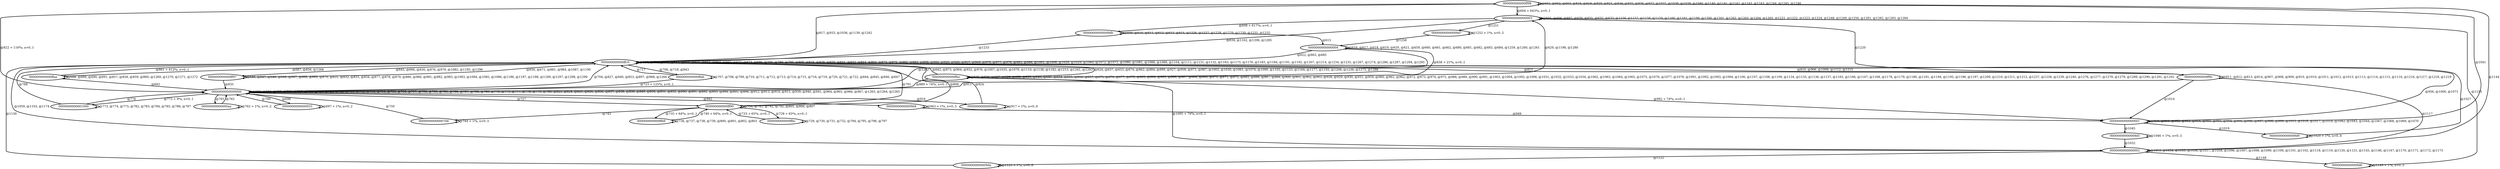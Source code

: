 digraph G {
        node [style=rounded, penwidth=3, fontsize=20, shape=oval];
        "000000000000ff98" -> "000000000000ff98" [label="@601, @602, @603, @818, @819, @820, @821, @934, @935, @936, @937, @1037, @1038, @1039, @1040, @1140, @1141, @1142, @1143, @1243, @1244, @1245, @1246", color=black,arrowsize=1,style=bold,penwidth=3,fontsize=20];
"000000000000ff98" -> "0000000000000003" [label="@604 + 643*n, n=0..1", color=black,arrowsize=1,style=bold,penwidth=3,fontsize=20];
"0000000000000003" -> "0000000000000003" [label="@605, @606, @607, @630, @631, @632, @633, @1156, @1157, @1158, @1159, @1160, @1161, @1199, @1200, @1201, @1202, @1203, @1204, @1205, @1221, @1222, @1223, @1224, @1248, @1249, @1250, @1281, @1282, @1283, @1284", color=black,arrowsize=1,style=bold,penwidth=3,fontsize=20];
"0000000000000003" -> "00000000000009db" [label="@608 + 617*n, n=0..1", color=black,arrowsize=1,style=bold,penwidth=3,fontsize=20];
"00000000000009db" -> "00000000000009db" [label="@609, @610, @611, @612, @613, @614, @1226, @1227, @1228, @1229, @1230, @1231, @1232", color=black,arrowsize=1,style=bold,penwidth=3,fontsize=20];
"00000000000009db" -> "0000000000000004" [label="@615", color=black,arrowsize=1,style=bold,penwidth=3,fontsize=20];
"0000000000000004" -> "0000000000000004" [label="@616, @617, @618, @619, @620, @621, @659, @660, @661, @662, @680, @681, @682, @683, @684, @1259, @1260, @1261", color=black,arrowsize=1,style=bold,penwidth=3,fontsize=20];
"0000000000000004" -> "000000000000ffc0" [label="@622, @663, @685", color=black,arrowsize=1,style=bold,penwidth=3,fontsize=20];
"000000000000ffc0" -> "000000000000ffc0" [label="@623, @635, @636, @643, @644, @651, @652, @664, @665, @672, @673, @686, @705, @789, @790, @809, @816, @828, @829, @841, @842, @854, @855, @874, @875, @882, @883, @898, @905, @925, @926, @957, @969, @970, @977, @978, @985, @986, @1001, @1008, @1028, @1029, @1060, @1072, @1073, @1080, @1081, @1088, @1089, @1104, @1111, @1131, @1132, @1163, @1175, @1176, @1183, @1184, @1191, @1192, @1207, @1214, @1234, @1235, @1267, @1274, @1286, @1287, @1294, @1295", color=black,arrowsize=1,style=bold,penwidth=3,fontsize=20];
"000000000000ffc0" -> "000000000000ffac" [label="@624, @637, @653, @674, @862, @884, @899, @927, @958, @971, @987, @1002, @1030, @1061, @1074, @1090, @1105, @1133, @1164, @1177, @1193, @1208, @1236, @1275, @1288", color=black,arrowsize=1,style=bold,penwidth=3,fontsize=20];
"000000000000ffac" -> "000000000000ffac" [label="@625, @626, @627, @628, @638, @639, @640, @641, @654, @655, @656, @657, @675, @676, @677, @678, @863, @864, @865, @866, @867, @868, @869, @870, @871, @872, @885, @886, @887, @888, @900, @901, @902, @903, @928, @929, @930, @931, @959, @960, @961, @962, @972, @973, @974, @975, @988, @989, @990, @991, @1003, @1004, @1005, @1006, @1031, @1032, @1033, @1034, @1062, @1063, @1064, @1065, @1075, @1076, @1077, @1078, @1091, @1092, @1093, @1094, @1106, @1107, @1108, @1109, @1134, @1135, @1136, @1137, @1165, @1166, @1167, @1168, @1178, @1179, @1180, @1181, @1194, @1195, @1196, @1197, @1209, @1210, @1211, @1212, @1237, @1238, @1239, @1240, @1276, @1277, @1278, @1279, @1289, @1290, @1291, @1292", color=black,arrowsize=1,style=bold,penwidth=3,fontsize=20];
"000000000000ffac" -> "0000000000000003" [label="@629, @1198, @1280", color=black,arrowsize=1,style=bold,penwidth=3,fontsize=20];
"0000000000000003" -> "000000000000ffc0" [label="@634, @1162, @1206, @1285", color=black,arrowsize=1,style=bold,penwidth=3,fontsize=20];
"000000000000ffac" -> "000000000000ffc0" [label="@642, @873, @904, @932, @976, @1007, @1035, @1079, @1110, @1138, @1182, @1213, @1241, @1293", color=black,arrowsize=1,style=bold,penwidth=3,fontsize=20];
"000000000000ffc0" -> "000000000000ff97" [label="@645, @666, @830, @876, @979, @1082, @1185, @1296", color=black,arrowsize=1,style=bold,penwidth=3,fontsize=20];
"000000000000ff97" -> "000000000000ff97" [label="@646, @647, @648, @649, @667, @668, @669, @670, @831, @832, @833, @834, @877, @878, @879, @880, @980, @981, @982, @983, @1083, @1084, @1085, @1086, @1186, @1187, @1188, @1189, @1297, @1298, @1299", color=black,arrowsize=1,style=bold,penwidth=3,fontsize=20];
"000000000000ff97" -> "000000000000ffc0" [label="@650, @671, @881, @984, @1087, @1190", color=black,arrowsize=1,style=bold,penwidth=3,fontsize=20];
"000000000000ffac" -> "0000000000000004" [label="@658 + 21*n, n=0..1", color=black,arrowsize=1,style=bold,penwidth=3,fontsize=20];
"000000000000ffc0" -> "000000000000ffaa" [label="@687, @856, @1268", color=black,arrowsize=1,style=bold,penwidth=3,fontsize=20];
"000000000000ffaa" -> "000000000000ffaa" [label="@688, @689, @690, @691, @857, @858, @859, @860, @1269, @1270, @1271, @1272", color=black,arrowsize=1,style=bold,penwidth=3,fontsize=20];
"000000000000ffaa" -> "0000000000000000" [label="@692", color=black,arrowsize=1,style=bold,penwidth=3,fontsize=20];
"0000000000000000" -> "0000000000000000" [label="@693, @694, @695, @701, @702, @703, @724, @725, @726, @751, @752, @753, @754, @755, @756, @757, @758, @759, @760, @766, @767, @768, @769, @770, @771, @777, @778, @779, @780, @823, @824, @825, @826, @836, @837, @838, @839, @849, @850, @851, @852, @890, @891, @892, @893, @894, @895, @896, @912, @913, @914, @915, @939, @940, @941, @964, @965, @966, @967, @1263, @1264, @1265", color=black,arrowsize=1,style=bold,penwidth=3,fontsize=20];
"0000000000000000" -> "0000000000000055" [label="@696", color=black,arrowsize=1,style=bold,penwidth=3,fontsize=20];
"0000000000000055" -> "0000000000000055" [label="@697 + 1*n, n=0..2", color=black,arrowsize=1,style=bold,penwidth=3,fontsize=20];
"0000000000000055" -> "0000000000000000" [label="@700", color=black,arrowsize=1,style=bold,penwidth=3,fontsize=20];
"0000000000000000" -> "000000000000ffc0" [label="@704, @827, @840, @853, @897, @968, @1266", color=black,arrowsize=1,style=bold,penwidth=3,fontsize=20];
"000000000000ffc0" -> "000000000000ffab" [label="@706, @718, @843", color=black,arrowsize=1,style=bold,penwidth=3,fontsize=20];
"000000000000ffab" -> "000000000000ffab" [label="@707, @708, @709, @710, @711, @712, @713, @714, @715, @716, @719, @720, @721, @722, @844, @845, @846, @847", color=black,arrowsize=1,style=bold,penwidth=3,fontsize=20];
"000000000000ffab" -> "000000000000ffc0" [label="@717", color=black,arrowsize=1,style=bold,penwidth=3,fontsize=20];
"000000000000ffab" -> "0000000000000000" [label="@723 + 125*n, n=0..1", color=black,arrowsize=1,style=bold,penwidth=3,fontsize=20];
"0000000000000000" -> "000000000000ff90" [label="@727", color=black,arrowsize=1,style=bold,penwidth=3,fontsize=20];
"000000000000ff90" -> "000000000000ffbc" [label="@728 + 65*n, n=0..1", color=black,arrowsize=1,style=bold,penwidth=3,fontsize=20];
"000000000000ffbc" -> "000000000000ffbc" [label="@729, @730, @731, @732, @794, @795, @796, @797", color=black,arrowsize=1,style=bold,penwidth=3,fontsize=20];
"000000000000ffbc" -> "000000000000ff90" [label="@733 + 65*n, n=0..1", color=black,arrowsize=1,style=bold,penwidth=3,fontsize=20];
"000000000000ff90" -> "000000000000ff90" [label="@734, @741, @742, @792, @805, @806, @807", color=black,arrowsize=1,style=bold,penwidth=3,fontsize=20];
"000000000000ff90" -> "000000000000ffb8" [label="@735 + 64*n, n=0..1", color=black,arrowsize=1,style=bold,penwidth=3,fontsize=20];
"000000000000ffb8" -> "000000000000ffb8" [label="@736, @737, @738, @739, @800, @801, @802, @803", color=black,arrowsize=1,style=bold,penwidth=3,fontsize=20];
"000000000000ffb8" -> "000000000000ff90" [label="@740 + 64*n, n=0..1", color=black,arrowsize=1,style=bold,penwidth=3,fontsize=20];
"000000000000ff90" -> "00000000000007d4" [label="@743", color=black,arrowsize=1,style=bold,penwidth=3,fontsize=20];
"00000000000007d4" -> "00000000000007d4" [label="@744 + 1*n, n=0..5", color=black,arrowsize=1,style=bold,penwidth=3,fontsize=20];
"00000000000007d4" -> "0000000000000000" [label="@750", color=black,arrowsize=1,style=bold,penwidth=3,fontsize=20];
"0000000000000000" -> "00000000000000aa" [label="@761", color=black,arrowsize=1,style=bold,penwidth=3,fontsize=20];
"00000000000000aa" -> "00000000000000aa" [label="@762 + 1*n, n=0..2", color=black,arrowsize=1,style=bold,penwidth=3,fontsize=20];
"00000000000000aa" -> "0000000000000000" [label="@765", color=black,arrowsize=1,style=bold,penwidth=3,fontsize=20];
"0000000000000000" -> "0000000000001000" [label="@772 + 9*n, n=0..1", color=black,arrowsize=1,style=bold,penwidth=3,fontsize=20];
"0000000000001000" -> "0000000000001000" [label="@773, @774, @775, @782, @783, @784, @785, @786, @787", color=black,arrowsize=1,style=bold,penwidth=3,fontsize=20];
"0000000000001000" -> "0000000000000000" [label="@776", color=black,arrowsize=1,style=bold,penwidth=3,fontsize=20];
"0000000000001000" -> "000000000000ffc0" [label="@788", color=black,arrowsize=1,style=bold,penwidth=3,fontsize=20];
"000000000000ffc0" -> "000000000000ff90" [label="@791", color=black,arrowsize=1,style=bold,penwidth=3,fontsize=20];
"000000000000ff90" -> "000000000000ffc0" [label="@808", color=black,arrowsize=1,style=bold,penwidth=3,fontsize=20];
"000000000000ffc0" -> "000000000000ff9c" [label="@810, @906, @1009, @1112, @1215", color=black,arrowsize=1,style=bold,penwidth=3,fontsize=20];
"000000000000ff9c" -> "000000000000ff9c" [label="@811, @812, @813, @814, @907, @908, @909, @910, @1010, @1011, @1012, @1013, @1113, @1114, @1115, @1116, @1216, @1217, @1218, @1219", color=black,arrowsize=1,style=bold,penwidth=3,fontsize=20];
"000000000000ff9c" -> "000000000000ffc0" [label="@815", color=black,arrowsize=1,style=bold,penwidth=3,fontsize=20];
"000000000000ffc0" -> "000000000000ff98" [label="@817, @933, @1036, @1139, @1242", color=black,arrowsize=1,style=bold,penwidth=3,fontsize=20];
"000000000000ff98" -> "0000000000000000" [label="@822 + 116*n, n=0..1", color=black,arrowsize=1,style=bold,penwidth=3,fontsize=20];
"000000000000ff97" -> "0000000000000000" [label="@835", color=black,arrowsize=1,style=bold,penwidth=3,fontsize=20];
"000000000000ffaa" -> "000000000000ffc0" [label="@861 + 412*n, n=0..1", color=black,arrowsize=1,style=bold,penwidth=3,fontsize=20];
"000000000000ffac" -> "0000000000000000" [label="@889 + 74*n, n=0..1", color=black,arrowsize=1,style=bold,penwidth=3,fontsize=20];
"000000000000ff9c" -> "0000000000000000" [label="@911", color=black,arrowsize=1,style=bold,penwidth=3,fontsize=20];
"0000000000000000" -> "00000000000009d8" [label="@916", color=black,arrowsize=1,style=bold,penwidth=3,fontsize=20];
"00000000000009d8" -> "00000000000009d8" [label="@917 + 1*n, n=0..6", color=black,arrowsize=1,style=bold,penwidth=3,fontsize=20];
"00000000000009d8" -> "000000000000ffc0" [label="@924", color=black,arrowsize=1,style=bold,penwidth=3,fontsize=20];
"0000000000000000" -> "00000000000009d4" [label="@942", color=black,arrowsize=1,style=bold,penwidth=3,fontsize=20];
"00000000000009d4" -> "00000000000009d4" [label="@943 + 1*n, n=0..5", color=black,arrowsize=1,style=bold,penwidth=3,fontsize=20];
"00000000000009d4" -> "0000000000000001" [label="@949", color=black,arrowsize=1,style=bold,penwidth=3,fontsize=20];
"0000000000000001" -> "0000000000000001" [label="@950, @951, @952, @953, @954, @955, @993, @994, @995, @996, @997, @998, @999, @1015, @1016, @1017, @1018, @1042, @1043, @1044, @1067, @1068, @1069, @1070", color=black,arrowsize=1,style=bold,penwidth=3,fontsize=20];
"0000000000000001" -> "000000000000ffc0" [label="@956, @1000, @1071", color=black,arrowsize=1,style=bold,penwidth=3,fontsize=20];
"000000000000ffac" -> "0000000000000001" [label="@992 + 74*n, n=0..1", color=black,arrowsize=1,style=bold,penwidth=3,fontsize=20];
"000000000000ff9c" -> "0000000000000001" [label="@1014", color=black,arrowsize=1,style=bold,penwidth=3,fontsize=20];
"0000000000000001" -> "00000000000009d9" [label="@1019", color=black,arrowsize=1,style=bold,penwidth=3,fontsize=20];
"00000000000009d9" -> "00000000000009d9" [label="@1020 + 1*n, n=0..6", color=black,arrowsize=1,style=bold,penwidth=3,fontsize=20];
"00000000000009d9" -> "000000000000ffc0" [label="@1027", color=black,arrowsize=1,style=bold,penwidth=3,fontsize=20];
"000000000000ff98" -> "0000000000000001" [label="@1041", color=black,arrowsize=1,style=bold,penwidth=3,fontsize=20];
"0000000000000001" -> "00000000000009d5" [label="@1045", color=black,arrowsize=1,style=bold,penwidth=3,fontsize=20];
"00000000000009d5" -> "00000000000009d5" [label="@1046 + 1*n, n=0..5", color=black,arrowsize=1,style=bold,penwidth=3,fontsize=20];
"00000000000009d5" -> "0000000000000002" [label="@1052", color=black,arrowsize=1,style=bold,penwidth=3,fontsize=20];
"0000000000000002" -> "0000000000000002" [label="@1053, @1054, @1055, @1056, @1057, @1058, @1096, @1097, @1098, @1099, @1100, @1101, @1102, @1118, @1119, @1120, @1121, @1145, @1146, @1147, @1170, @1171, @1172, @1173", color=black,arrowsize=1,style=bold,penwidth=3,fontsize=20];
"0000000000000002" -> "000000000000ffc0" [label="@1059, @1103, @1174", color=black,arrowsize=1,style=bold,penwidth=3,fontsize=20];
"000000000000ffac" -> "0000000000000002" [label="@1095 + 74*n, n=0..1", color=black,arrowsize=1,style=bold,penwidth=3,fontsize=20];
"000000000000ff9c" -> "0000000000000002" [label="@1117", color=black,arrowsize=1,style=bold,penwidth=3,fontsize=20];
"0000000000000002" -> "00000000000009da" [label="@1122", color=black,arrowsize=1,style=bold,penwidth=3,fontsize=20];
"00000000000009da" -> "00000000000009da" [label="@1123 + 1*n, n=0..6", color=black,arrowsize=1,style=bold,penwidth=3,fontsize=20];
"00000000000009da" -> "000000000000ffc0" [label="@1130", color=black,arrowsize=1,style=bold,penwidth=3,fontsize=20];
"000000000000ff98" -> "0000000000000002" [label="@1144", color=black,arrowsize=1,style=bold,penwidth=3,fontsize=20];
"0000000000000002" -> "00000000000009d6" [label="@1148", color=black,arrowsize=1,style=bold,penwidth=3,fontsize=20];
"00000000000009d6" -> "00000000000009d6" [label="@1149 + 1*n, n=0..5", color=black,arrowsize=1,style=bold,penwidth=3,fontsize=20];
"00000000000009d6" -> "0000000000000003" [label="@1155", color=black,arrowsize=1,style=bold,penwidth=3,fontsize=20];
"000000000000ff9c" -> "0000000000000003" [label="@1220", color=black,arrowsize=1,style=bold,penwidth=3,fontsize=20];
"00000000000009db" -> "000000000000ffc0" [label="@1233", color=black,arrowsize=1,style=bold,penwidth=3,fontsize=20];
"0000000000000003" -> "00000000000009d7" [label="@1251", color=black,arrowsize=1,style=bold,penwidth=3,fontsize=20];
"00000000000009d7" -> "00000000000009d7" [label="@1252 + 1*n, n=0..5", color=black,arrowsize=1,style=bold,penwidth=3,fontsize=20];
"00000000000009d7" -> "0000000000000004" [label="@1258", color=black,arrowsize=1,style=bold,penwidth=3,fontsize=20];
"0000000000000004" -> "0000000000000000" [label="@1262", color=black,arrowsize=1,style=bold,penwidth=3,fontsize=20];
}
